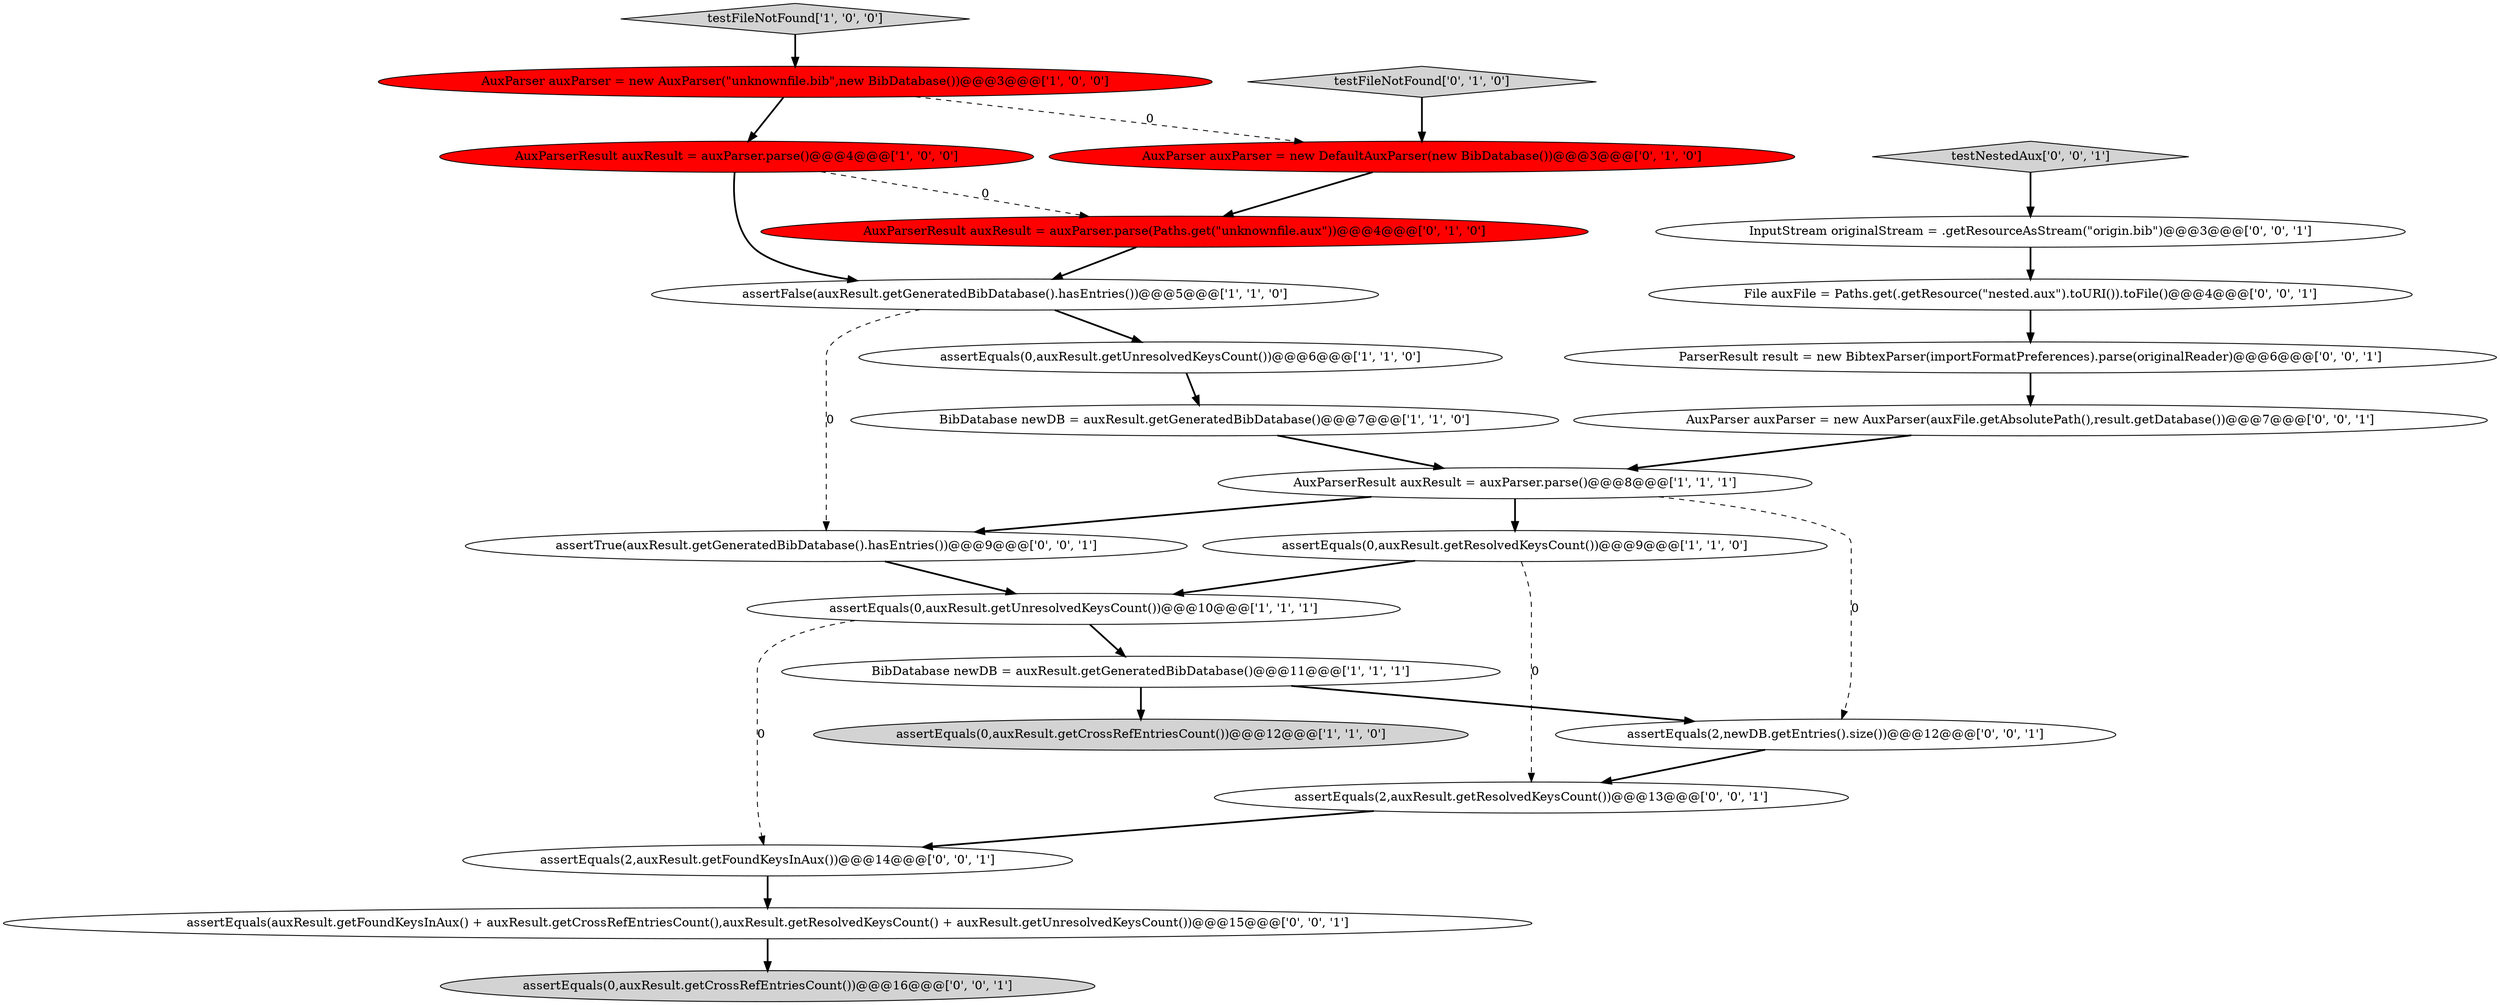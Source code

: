 digraph {
11 [style = filled, label = "AuxParserResult auxResult = auxParser.parse(Paths.get(\"unknownfile.aux\"))@@@4@@@['0', '1', '0']", fillcolor = red, shape = ellipse image = "AAA1AAABBB2BBB"];
9 [style = filled, label = "assertEquals(0,auxResult.getUnresolvedKeysCount())@@@10@@@['1', '1', '1']", fillcolor = white, shape = ellipse image = "AAA0AAABBB1BBB"];
19 [style = filled, label = "InputStream originalStream = .getResourceAsStream(\"origin.bib\")@@@3@@@['0', '0', '1']", fillcolor = white, shape = ellipse image = "AAA0AAABBB3BBB"];
17 [style = filled, label = "File auxFile = Paths.get(.getResource(\"nested.aux\").toURI()).toFile()@@@4@@@['0', '0', '1']", fillcolor = white, shape = ellipse image = "AAA0AAABBB3BBB"];
16 [style = filled, label = "testNestedAux['0', '0', '1']", fillcolor = lightgray, shape = diamond image = "AAA0AAABBB3BBB"];
6 [style = filled, label = "AuxParserResult auxResult = auxParser.parse()@@@4@@@['1', '0', '0']", fillcolor = red, shape = ellipse image = "AAA1AAABBB1BBB"];
24 [style = filled, label = "assertEquals(2,auxResult.getResolvedKeysCount())@@@13@@@['0', '0', '1']", fillcolor = white, shape = ellipse image = "AAA0AAABBB3BBB"];
22 [style = filled, label = "assertTrue(auxResult.getGeneratedBibDatabase().hasEntries())@@@9@@@['0', '0', '1']", fillcolor = white, shape = ellipse image = "AAA0AAABBB3BBB"];
10 [style = filled, label = "assertEquals(0,auxResult.getResolvedKeysCount())@@@9@@@['1', '1', '0']", fillcolor = white, shape = ellipse image = "AAA0AAABBB1BBB"];
7 [style = filled, label = "BibDatabase newDB = auxResult.getGeneratedBibDatabase()@@@7@@@['1', '1', '0']", fillcolor = white, shape = ellipse image = "AAA0AAABBB1BBB"];
23 [style = filled, label = "assertEquals(2,newDB.getEntries().size())@@@12@@@['0', '0', '1']", fillcolor = white, shape = ellipse image = "AAA0AAABBB3BBB"];
3 [style = filled, label = "AuxParser auxParser = new AuxParser(\"unknownfile.bib\",new BibDatabase())@@@3@@@['1', '0', '0']", fillcolor = red, shape = ellipse image = "AAA1AAABBB1BBB"];
21 [style = filled, label = "assertEquals(auxResult.getFoundKeysInAux() + auxResult.getCrossRefEntriesCount(),auxResult.getResolvedKeysCount() + auxResult.getUnresolvedKeysCount())@@@15@@@['0', '0', '1']", fillcolor = white, shape = ellipse image = "AAA0AAABBB3BBB"];
13 [style = filled, label = "testFileNotFound['0', '1', '0']", fillcolor = lightgray, shape = diamond image = "AAA0AAABBB2BBB"];
1 [style = filled, label = "testFileNotFound['1', '0', '0']", fillcolor = lightgray, shape = diamond image = "AAA0AAABBB1BBB"];
2 [style = filled, label = "assertEquals(0,auxResult.getUnresolvedKeysCount())@@@6@@@['1', '1', '0']", fillcolor = white, shape = ellipse image = "AAA0AAABBB1BBB"];
0 [style = filled, label = "AuxParserResult auxResult = auxParser.parse()@@@8@@@['1', '1', '1']", fillcolor = white, shape = ellipse image = "AAA0AAABBB1BBB"];
14 [style = filled, label = "ParserResult result = new BibtexParser(importFormatPreferences).parse(originalReader)@@@6@@@['0', '0', '1']", fillcolor = white, shape = ellipse image = "AAA0AAABBB3BBB"];
8 [style = filled, label = "BibDatabase newDB = auxResult.getGeneratedBibDatabase()@@@11@@@['1', '1', '1']", fillcolor = white, shape = ellipse image = "AAA0AAABBB1BBB"];
4 [style = filled, label = "assertFalse(auxResult.getGeneratedBibDatabase().hasEntries())@@@5@@@['1', '1', '0']", fillcolor = white, shape = ellipse image = "AAA0AAABBB1BBB"];
5 [style = filled, label = "assertEquals(0,auxResult.getCrossRefEntriesCount())@@@12@@@['1', '1', '0']", fillcolor = lightgray, shape = ellipse image = "AAA0AAABBB1BBB"];
12 [style = filled, label = "AuxParser auxParser = new DefaultAuxParser(new BibDatabase())@@@3@@@['0', '1', '0']", fillcolor = red, shape = ellipse image = "AAA1AAABBB2BBB"];
15 [style = filled, label = "assertEquals(2,auxResult.getFoundKeysInAux())@@@14@@@['0', '0', '1']", fillcolor = white, shape = ellipse image = "AAA0AAABBB3BBB"];
20 [style = filled, label = "AuxParser auxParser = new AuxParser(auxFile.getAbsolutePath(),result.getDatabase())@@@7@@@['0', '0', '1']", fillcolor = white, shape = ellipse image = "AAA0AAABBB3BBB"];
18 [style = filled, label = "assertEquals(0,auxResult.getCrossRefEntriesCount())@@@16@@@['0', '0', '1']", fillcolor = lightgray, shape = ellipse image = "AAA0AAABBB3BBB"];
8->23 [style = bold, label=""];
15->21 [style = bold, label=""];
0->23 [style = dashed, label="0"];
22->9 [style = bold, label=""];
11->4 [style = bold, label=""];
20->0 [style = bold, label=""];
12->11 [style = bold, label=""];
1->3 [style = bold, label=""];
6->11 [style = dashed, label="0"];
3->6 [style = bold, label=""];
7->0 [style = bold, label=""];
4->2 [style = bold, label=""];
19->17 [style = bold, label=""];
4->22 [style = dashed, label="0"];
16->19 [style = bold, label=""];
9->8 [style = bold, label=""];
21->18 [style = bold, label=""];
6->4 [style = bold, label=""];
0->10 [style = bold, label=""];
23->24 [style = bold, label=""];
13->12 [style = bold, label=""];
3->12 [style = dashed, label="0"];
8->5 [style = bold, label=""];
17->14 [style = bold, label=""];
0->22 [style = bold, label=""];
10->9 [style = bold, label=""];
2->7 [style = bold, label=""];
10->24 [style = dashed, label="0"];
14->20 [style = bold, label=""];
9->15 [style = dashed, label="0"];
24->15 [style = bold, label=""];
}
